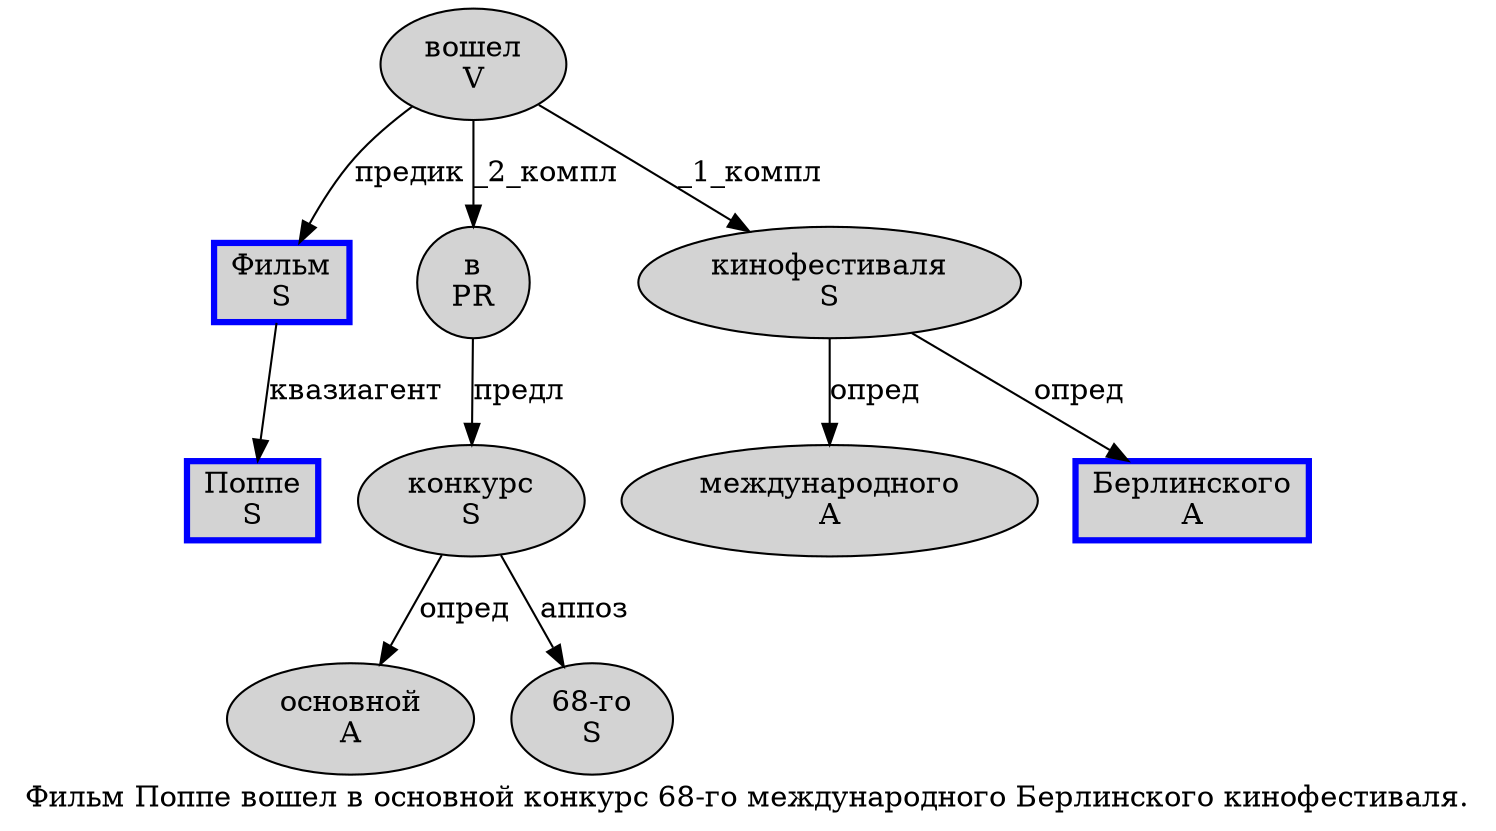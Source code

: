 digraph SENTENCE_1722 {
	graph [label="Фильм Поппе вошел в основной конкурс 68-го международного Берлинского кинофестиваля."]
	node [style=filled]
		0 [label="Фильм
S" color=blue fillcolor=lightgray penwidth=3 shape=box]
		1 [label="Поппе
S" color=blue fillcolor=lightgray penwidth=3 shape=box]
		2 [label="вошел
V" color="" fillcolor=lightgray penwidth=1 shape=ellipse]
		3 [label="в
PR" color="" fillcolor=lightgray penwidth=1 shape=ellipse]
		4 [label="основной
A" color="" fillcolor=lightgray penwidth=1 shape=ellipse]
		5 [label="конкурс
S" color="" fillcolor=lightgray penwidth=1 shape=ellipse]
		6 [label="68-го
S" color="" fillcolor=lightgray penwidth=1 shape=ellipse]
		7 [label="международного
A" color="" fillcolor=lightgray penwidth=1 shape=ellipse]
		8 [label="Берлинского
A" color=blue fillcolor=lightgray penwidth=3 shape=box]
		9 [label="кинофестиваля
S" color="" fillcolor=lightgray penwidth=1 shape=ellipse]
			9 -> 7 [label="опред"]
			9 -> 8 [label="опред"]
			2 -> 0 [label="предик"]
			2 -> 3 [label="_2_компл"]
			2 -> 9 [label="_1_компл"]
			5 -> 4 [label="опред"]
			5 -> 6 [label="аппоз"]
			3 -> 5 [label="предл"]
			0 -> 1 [label="квазиагент"]
}
